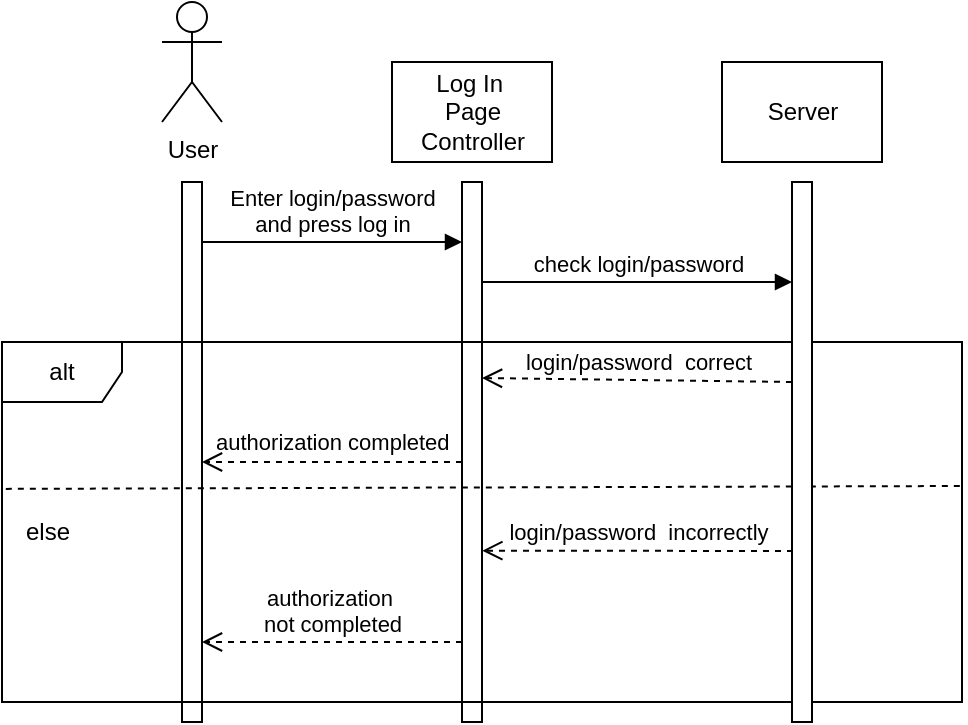 <mxfile version="10.6.5" type="device"><diagram id="siRwZm2TJ5qRPsi5xNm-" name="Page-2"><mxGraphModel dx="1837" dy="633" grid="1" gridSize="10" guides="1" tooltips="1" connect="1" arrows="1" fold="1" page="1" pageScale="1" pageWidth="827" pageHeight="1169" math="0" shadow="0"><root><mxCell id="cFeXidQmRiA9V5vP0OaS-0"/><mxCell id="cFeXidQmRiA9V5vP0OaS-1" parent="cFeXidQmRiA9V5vP0OaS-0"/><mxCell id="cFeXidQmRiA9V5vP0OaS-2" value="User&lt;br&gt;" style="shape=umlActor;verticalLabelPosition=bottom;labelBackgroundColor=#ffffff;verticalAlign=top;html=1;outlineConnect=0;" parent="cFeXidQmRiA9V5vP0OaS-1" vertex="1"><mxGeometry x="20" y="30" width="30" height="60" as="geometry"/></mxCell><mxCell id="cFeXidQmRiA9V5vP0OaS-3" value="" style="html=1;points=[];perimeter=orthogonalPerimeter;" parent="cFeXidQmRiA9V5vP0OaS-1" vertex="1"><mxGeometry x="30" y="120" width="10" height="270" as="geometry"/></mxCell><mxCell id="cFeXidQmRiA9V5vP0OaS-4" value="Enter login/password &lt;br&gt;and press log in" style="html=1;verticalAlign=bottom;endArrow=block;" parent="cFeXidQmRiA9V5vP0OaS-1" edge="1"><mxGeometry width="80" relative="1" as="geometry"><mxPoint x="40" y="150" as="sourcePoint"/><mxPoint x="170" y="150" as="targetPoint"/></mxGeometry></mxCell><mxCell id="cFeXidQmRiA9V5vP0OaS-5" value="" style="html=1;points=[];perimeter=orthogonalPerimeter;" parent="cFeXidQmRiA9V5vP0OaS-1" vertex="1"><mxGeometry x="170" y="120" width="10" height="270" as="geometry"/></mxCell><mxCell id="cFeXidQmRiA9V5vP0OaS-6" value="Log In&amp;nbsp;&lt;br&gt;Page&lt;br&gt;Controller&lt;br&gt;" style="html=1;" parent="cFeXidQmRiA9V5vP0OaS-1" vertex="1"><mxGeometry x="135" y="60" width="80" height="50" as="geometry"/></mxCell><mxCell id="cFeXidQmRiA9V5vP0OaS-7" value="alt&lt;br&gt;" style="shape=umlFrame;whiteSpace=wrap;html=1;" parent="cFeXidQmRiA9V5vP0OaS-1" vertex="1"><mxGeometry x="-60" y="200" width="480" height="180" as="geometry"/></mxCell><mxCell id="cFeXidQmRiA9V5vP0OaS-8" value="" style="endArrow=none;dashed=1;html=1;entryX=1.001;entryY=0.4;entryDx=0;entryDy=0;entryPerimeter=0;exitX=0.004;exitY=0.408;exitDx=0;exitDy=0;exitPerimeter=0;" parent="cFeXidQmRiA9V5vP0OaS-1" source="cFeXidQmRiA9V5vP0OaS-7" target="cFeXidQmRiA9V5vP0OaS-7" edge="1"><mxGeometry width="50" height="50" relative="1" as="geometry"><mxPoint x="-50" y="280" as="sourcePoint"/><mxPoint x="560" y="309.8" as="targetPoint"/></mxGeometry></mxCell><mxCell id="cFeXidQmRiA9V5vP0OaS-9" value="else" style="text;html=1;resizable=0;points=[];autosize=1;align=left;verticalAlign=top;spacingTop=-4;" parent="cFeXidQmRiA9V5vP0OaS-1" vertex="1"><mxGeometry x="-50" y="285" width="40" height="20" as="geometry"/></mxCell><mxCell id="cFeXidQmRiA9V5vP0OaS-10" value="" style="html=1;points=[];perimeter=orthogonalPerimeter;" parent="cFeXidQmRiA9V5vP0OaS-1" vertex="1"><mxGeometry x="335" y="120" width="10" height="270" as="geometry"/></mxCell><mxCell id="cFeXidQmRiA9V5vP0OaS-11" value="Server" style="html=1;" parent="cFeXidQmRiA9V5vP0OaS-1" vertex="1"><mxGeometry x="300" y="60" width="80" height="50" as="geometry"/></mxCell><mxCell id="cFeXidQmRiA9V5vP0OaS-15" value="check login/password" style="html=1;verticalAlign=bottom;endArrow=block;" parent="cFeXidQmRiA9V5vP0OaS-1" target="cFeXidQmRiA9V5vP0OaS-10" edge="1"><mxGeometry width="80" relative="1" as="geometry"><mxPoint x="180" y="170" as="sourcePoint"/><mxPoint x="330" y="170" as="targetPoint"/></mxGeometry></mxCell><mxCell id="cFeXidQmRiA9V5vP0OaS-16" value="login/password&amp;nbsp; correct" style="html=1;verticalAlign=bottom;endArrow=open;dashed=1;endSize=8;entryX=0.5;entryY=0.1;entryDx=0;entryDy=0;entryPerimeter=0;" parent="cFeXidQmRiA9V5vP0OaS-1" target="cFeXidQmRiA9V5vP0OaS-7" edge="1"><mxGeometry relative="1" as="geometry"><mxPoint x="335" y="220" as="sourcePoint"/><mxPoint x="195" y="220" as="targetPoint"/></mxGeometry></mxCell><mxCell id="cFeXidQmRiA9V5vP0OaS-17" value="" style="html=1;verticalAlign=bottom;endArrow=open;dashed=1;endSize=8;" parent="cFeXidQmRiA9V5vP0OaS-1" target="cFeXidQmRiA9V5vP0OaS-3" edge="1"><mxGeometry relative="1" as="geometry"><mxPoint x="170" y="260" as="sourcePoint"/><mxPoint x="60" y="260.333" as="targetPoint"/></mxGeometry></mxCell><mxCell id="cFeXidQmRiA9V5vP0OaS-18" value="&lt;font style=&quot;font-size: 11px&quot;&gt;authorization completed&lt;/font&gt;" style="text;html=1;resizable=0;points=[];autosize=1;align=left;verticalAlign=top;spacingTop=-4;" parent="cFeXidQmRiA9V5vP0OaS-1" vertex="1"><mxGeometry x="45" y="240" width="130" height="20" as="geometry"/></mxCell><mxCell id="cFeXidQmRiA9V5vP0OaS-19" value="login/password&amp;nbsp; incorrectly" style="html=1;verticalAlign=bottom;endArrow=open;dashed=1;endSize=8;entryX=0.5;entryY=0.1;entryDx=0;entryDy=0;entryPerimeter=0;" parent="cFeXidQmRiA9V5vP0OaS-1" edge="1"><mxGeometry relative="1" as="geometry"><mxPoint x="335.5" y="304.5" as="sourcePoint"/><mxPoint x="180.167" y="304.333" as="targetPoint"/></mxGeometry></mxCell><mxCell id="cFeXidQmRiA9V5vP0OaS-22" value="&lt;span&gt;authorization&amp;nbsp;&lt;/span&gt;&lt;br&gt;&lt;span&gt;not&amp;nbsp;completed&lt;/span&gt;" style="html=1;verticalAlign=bottom;endArrow=open;dashed=1;endSize=8;" parent="cFeXidQmRiA9V5vP0OaS-1" target="cFeXidQmRiA9V5vP0OaS-3" edge="1"><mxGeometry relative="1" as="geometry"><mxPoint x="170" y="350" as="sourcePoint"/><mxPoint x="90" y="350" as="targetPoint"/></mxGeometry></mxCell></root></mxGraphModel></diagram><diagram id="SKN1GfWL3r0dHMtr54oB" name="Page-3"><mxGraphModel dx="1524" dy="437" grid="1" gridSize="10" guides="1" tooltips="1" connect="1" arrows="1" fold="1" page="1" pageScale="1" pageWidth="827" pageHeight="1169" math="0" shadow="0"><root><mxCell id="uFHrbTlPfSKIFnj-6cBl-0"/><mxCell id="uFHrbTlPfSKIFnj-6cBl-1" parent="uFHrbTlPfSKIFnj-6cBl-0"/><mxCell id="LwqJW1qSVDUw0tlt1W54-0" value="User&lt;br&gt;" style="shape=umlActor;verticalLabelPosition=bottom;labelBackgroundColor=#ffffff;verticalAlign=top;html=1;outlineConnect=0;" parent="uFHrbTlPfSKIFnj-6cBl-1" vertex="1"><mxGeometry x="20" y="30" width="30" height="60" as="geometry"/></mxCell><mxCell id="LwqJW1qSVDUw0tlt1W54-1" value="" style="html=1;points=[];perimeter=orthogonalPerimeter;" parent="uFHrbTlPfSKIFnj-6cBl-1" vertex="1"><mxGeometry x="30" y="130" width="10" height="440" as="geometry"/></mxCell><mxCell id="-EkqElo27QHbBNmD6bG6-0" value="Start Page&lt;br&gt;&amp;nbsp;Controller" style="html=1;" parent="uFHrbTlPfSKIFnj-6cBl-1" vertex="1"><mxGeometry x="135" y="60" width="80" height="50" as="geometry"/></mxCell><mxCell id="-EkqElo27QHbBNmD6bG6-1" value="" style="html=1;points=[];perimeter=orthogonalPerimeter;" parent="uFHrbTlPfSKIFnj-6cBl-1" vertex="1"><mxGeometry x="170" y="130" width="10" height="440" as="geometry"/></mxCell><mxCell id="-EkqElo27QHbBNmD6bG6-2" value="Tap &quot;My profile&quot;" style="html=1;verticalAlign=bottom;endArrow=block;exitX=1.16;exitY=0.069;exitDx=0;exitDy=0;exitPerimeter=0;" parent="uFHrbTlPfSKIFnj-6cBl-1" source="LwqJW1qSVDUw0tlt1W54-1" target="-EkqElo27QHbBNmD6bG6-1" edge="1"><mxGeometry width="80" relative="1" as="geometry"><mxPoint x="40" y="170" as="sourcePoint"/><mxPoint x="120" y="170" as="targetPoint"/></mxGeometry></mxCell><mxCell id="-EkqElo27QHbBNmD6bG6-3" value="&amp;nbsp;Profile Page&amp;nbsp;&lt;br&gt;Controller&lt;br&gt;" style="html=1;" parent="uFHrbTlPfSKIFnj-6cBl-1" vertex="1"><mxGeometry x="300" y="60" width="80" height="50" as="geometry"/></mxCell><mxCell id="-EkqElo27QHbBNmD6bG6-4" value="" style="html=1;points=[];perimeter=orthogonalPerimeter;" parent="uFHrbTlPfSKIFnj-6cBl-1" vertex="1"><mxGeometry x="330" y="130" width="10" height="440" as="geometry"/></mxCell><mxCell id="-EkqElo27QHbBNmD6bG6-5" value="Enter data into &quot;Key skills&quot;" style="html=1;verticalAlign=bottom;endArrow=block;exitX=1.16;exitY=0.069;exitDx=0;exitDy=0;exitPerimeter=0;" parent="uFHrbTlPfSKIFnj-6cBl-1" target="-EkqElo27QHbBNmD6bG6-4" edge="1"><mxGeometry width="80" relative="1" as="geometry"><mxPoint x="180" y="190" as="sourcePoint"/><mxPoint x="308" y="190" as="targetPoint"/></mxGeometry></mxCell><mxCell id="O_R8_u2rQACgV_-1ztCd-0" value="alt&lt;br&gt;" style="shape=umlFrame;whiteSpace=wrap;html=1;" parent="uFHrbTlPfSKIFnj-6cBl-1" vertex="1"><mxGeometry x="-50" y="210" width="600" height="160" as="geometry"/></mxCell><mxCell id="O_R8_u2rQACgV_-1ztCd-1" value="" style="endArrow=none;dashed=1;html=1;exitX=-0.003;exitY=0.501;exitDx=0;exitDy=0;exitPerimeter=0;" parent="uFHrbTlPfSKIFnj-6cBl-1" source="O_R8_u2rQACgV_-1ztCd-0" edge="1"><mxGeometry width="50" height="50" relative="1" as="geometry"><mxPoint x="-40" y="470" as="sourcePoint"/><mxPoint x="550" y="290" as="targetPoint"/></mxGeometry></mxCell><mxCell id="O_R8_u2rQACgV_-1ztCd-2" value="else" style="text;html=1;resizable=0;points=[];autosize=1;align=left;verticalAlign=top;spacingTop=-4;" parent="uFHrbTlPfSKIFnj-6cBl-1" vertex="1"><mxGeometry x="-40.5" y="300" width="40" height="20" as="geometry"/></mxCell><mxCell id="O_R8_u2rQACgV_-1ztCd-3" value="Server" style="html=1;" parent="uFHrbTlPfSKIFnj-6cBl-1" vertex="1"><mxGeometry x="430" y="60" width="80" height="50" as="geometry"/></mxCell><mxCell id="O_R8_u2rQACgV_-1ztCd-4" value="" style="html=1;points=[];perimeter=orthogonalPerimeter;" parent="uFHrbTlPfSKIFnj-6cBl-1" vertex="1"><mxGeometry x="465" y="130" width="10" height="440" as="geometry"/></mxCell><mxCell id="f8u2JN5sal7q-T6vffth-0" value="Changed" style="html=1;verticalAlign=bottom;endArrow=block;" parent="uFHrbTlPfSKIFnj-6cBl-1" target="O_R8_u2rQACgV_-1ztCd-4" edge="1"><mxGeometry width="80" relative="1" as="geometry"><mxPoint x="340" y="240" as="sourcePoint"/><mxPoint x="450" y="230" as="targetPoint"/></mxGeometry></mxCell><mxCell id="f8u2JN5sal7q-T6vffth-5" value="Changed" style="html=1;verticalAlign=bottom;endArrow=block;" parent="uFHrbTlPfSKIFnj-6cBl-1" edge="1"><mxGeometry width="80" relative="1" as="geometry"><mxPoint x="340.0" y="309.5" as="sourcePoint"/><mxPoint x="465" y="309.5" as="targetPoint"/></mxGeometry></mxCell><mxCell id="f8u2JN5sal7q-T6vffth-6" value="No" style="html=1;verticalAlign=bottom;endArrow=open;dashed=1;endSize=8;exitX=-0.1;exitY=0.555;exitDx=0;exitDy=0;exitPerimeter=0;" parent="uFHrbTlPfSKIFnj-6cBl-1" edge="1"><mxGeometry relative="1" as="geometry"><mxPoint x="464.333" y="350.167" as="sourcePoint"/><mxPoint x="340.0" y="350.167" as="targetPoint"/></mxGeometry></mxCell><mxCell id="f8u2JN5sal7q-T6vffth-7" value="Yes" style="html=1;verticalAlign=bottom;endArrow=open;dashed=1;endSize=8;" parent="uFHrbTlPfSKIFnj-6cBl-1" target="-EkqElo27QHbBNmD6bG6-4" edge="1"><mxGeometry relative="1" as="geometry"><mxPoint x="465" y="270" as="sourcePoint"/><mxPoint x="345" y="270" as="targetPoint"/></mxGeometry></mxCell><mxCell id="f8u2JN5sal7q-T6vffth-11" value="Enter data into &quot;About student&quot;" style="html=1;verticalAlign=bottom;endArrow=block;" parent="uFHrbTlPfSKIFnj-6cBl-1" target="-EkqElo27QHbBNmD6bG6-4" edge="1"><mxGeometry width="80" relative="1" as="geometry"><mxPoint x="180" y="390" as="sourcePoint"/><mxPoint x="320" y="390" as="targetPoint"/></mxGeometry></mxCell><mxCell id="f8u2JN5sal7q-T6vffth-12" value="alt&lt;br&gt;" style="shape=umlFrame;whiteSpace=wrap;html=1;" parent="uFHrbTlPfSKIFnj-6cBl-1" vertex="1"><mxGeometry x="-50" y="400" width="600" height="160" as="geometry"/></mxCell><mxCell id="f8u2JN5sal7q-T6vffth-13" value="Changed" style="html=1;verticalAlign=bottom;endArrow=block;" parent="uFHrbTlPfSKIFnj-6cBl-1" edge="1"><mxGeometry width="80" relative="1" as="geometry"><mxPoint x="340.0" y="424.5" as="sourcePoint"/><mxPoint x="465" y="424.5" as="targetPoint"/></mxGeometry></mxCell><mxCell id="f8u2JN5sal7q-T6vffth-14" value="Changed" style="html=1;verticalAlign=bottom;endArrow=block;" parent="uFHrbTlPfSKIFnj-6cBl-1" edge="1"><mxGeometry width="80" relative="1" as="geometry"><mxPoint x="340.0" y="494" as="sourcePoint"/><mxPoint x="465" y="494" as="targetPoint"/></mxGeometry></mxCell><mxCell id="f8u2JN5sal7q-T6vffth-15" value="No" style="html=1;verticalAlign=bottom;endArrow=open;dashed=1;endSize=8;exitX=-0.1;exitY=0.555;exitDx=0;exitDy=0;exitPerimeter=0;" parent="uFHrbTlPfSKIFnj-6cBl-1" edge="1"><mxGeometry relative="1" as="geometry"><mxPoint x="464.333" y="534.667" as="sourcePoint"/><mxPoint x="340.0" y="534.667" as="targetPoint"/></mxGeometry></mxCell><mxCell id="f8u2JN5sal7q-T6vffth-16" value="Yes" style="html=1;verticalAlign=bottom;endArrow=open;dashed=1;endSize=8;" parent="uFHrbTlPfSKIFnj-6cBl-1" edge="1"><mxGeometry relative="1" as="geometry"><mxPoint x="465" y="454.5" as="sourcePoint"/><mxPoint x="340.0" y="454.5" as="targetPoint"/></mxGeometry></mxCell><mxCell id="f8u2JN5sal7q-T6vffth-17" value="" style="endArrow=none;dashed=1;html=1;exitX=-0.003;exitY=0.501;exitDx=0;exitDy=0;exitPerimeter=0;" parent="uFHrbTlPfSKIFnj-6cBl-1" edge="1"><mxGeometry width="50" height="50" relative="1" as="geometry"><mxPoint x="-50" y="470.333" as="sourcePoint"/><mxPoint x="551.5" y="470" as="targetPoint"/></mxGeometry></mxCell><mxCell id="f8u2JN5sal7q-T6vffth-18" value="else" style="text;html=1;resizable=0;points=[];autosize=1;align=left;verticalAlign=top;spacingTop=-4;" parent="uFHrbTlPfSKIFnj-6cBl-1" vertex="1"><mxGeometry x="-40.5" y="480" width="40" height="20" as="geometry"/></mxCell><mxCell id="CkG4UkMAppn4xM32YJ-M-0" value="" style="html=1;verticalAlign=bottom;endArrow=open;dashed=1;endSize=8;" edge="1" parent="uFHrbTlPfSKIFnj-6cBl-1"><mxGeometry relative="1" as="geometry"><mxPoint x="330" y="280" as="sourcePoint"/><mxPoint x="40" y="280" as="targetPoint"/></mxGeometry></mxCell><mxCell id="CkG4UkMAppn4xM32YJ-M-2" value="Show" style="text;html=1;resizable=0;points=[];autosize=1;align=left;verticalAlign=top;spacingTop=-4;" vertex="1" parent="uFHrbTlPfSKIFnj-6cBl-1"><mxGeometry x="190" y="260" width="50" height="20" as="geometry"/></mxCell><mxCell id="CkG4UkMAppn4xM32YJ-M-3" value="" style="html=1;verticalAlign=bottom;endArrow=open;dashed=1;endSize=8;" edge="1" parent="uFHrbTlPfSKIFnj-6cBl-1"><mxGeometry relative="1" as="geometry"><mxPoint x="330.0" y="360" as="sourcePoint"/><mxPoint x="40.0" y="360" as="targetPoint"/></mxGeometry></mxCell><mxCell id="CkG4UkMAppn4xM32YJ-M-4" value="Show" style="text;html=1;resizable=0;points=[];autosize=1;align=left;verticalAlign=top;spacingTop=-4;" vertex="1" parent="uFHrbTlPfSKIFnj-6cBl-1"><mxGeometry x="190" y="340" width="50" height="20" as="geometry"/></mxCell><mxCell id="CkG4UkMAppn4xM32YJ-M-5" value="" style="html=1;verticalAlign=bottom;endArrow=open;dashed=1;endSize=8;" edge="1" parent="uFHrbTlPfSKIFnj-6cBl-1"><mxGeometry relative="1" as="geometry"><mxPoint x="330.0" y="460" as="sourcePoint"/><mxPoint x="40.0" y="460" as="targetPoint"/></mxGeometry></mxCell><mxCell id="CkG4UkMAppn4xM32YJ-M-6" value="Show" style="text;html=1;resizable=0;points=[];autosize=1;align=left;verticalAlign=top;spacingTop=-4;" vertex="1" parent="uFHrbTlPfSKIFnj-6cBl-1"><mxGeometry x="190" y="440" width="50" height="20" as="geometry"/></mxCell><mxCell id="CkG4UkMAppn4xM32YJ-M-7" value="" style="html=1;verticalAlign=bottom;endArrow=open;dashed=1;endSize=8;" edge="1" parent="uFHrbTlPfSKIFnj-6cBl-1"><mxGeometry relative="1" as="geometry"><mxPoint x="330.0" y="550" as="sourcePoint"/><mxPoint x="40.0" y="550" as="targetPoint"/></mxGeometry></mxCell><mxCell id="CkG4UkMAppn4xM32YJ-M-8" value="Show" style="text;html=1;resizable=0;points=[];autosize=1;align=left;verticalAlign=top;spacingTop=-4;" vertex="1" parent="uFHrbTlPfSKIFnj-6cBl-1"><mxGeometry x="190" y="530" width="50" height="20" as="geometry"/></mxCell></root></mxGraphModel></diagram><diagram id="B7kc7rDpu_HUb8TPwBp9" name="Page-4"><mxGraphModel dx="1837" dy="633" grid="1" gridSize="10" guides="1" tooltips="1" connect="1" arrows="1" fold="1" page="1" pageScale="1" pageWidth="827" pageHeight="1169" math="0" shadow="0"><root><mxCell id="xaQ0s5CEwgm8zVaLzOb_-0"/><mxCell id="xaQ0s5CEwgm8zVaLzOb_-1" parent="xaQ0s5CEwgm8zVaLzOb_-0"/><mxCell id="fJjLTVf9ZeYL4xFBycDo-0" value="User&lt;br&gt;" style="shape=umlActor;verticalLabelPosition=bottom;labelBackgroundColor=#ffffff;verticalAlign=top;html=1;outlineConnect=0;" parent="xaQ0s5CEwgm8zVaLzOb_-1" vertex="1"><mxGeometry x="20" y="30" width="30" height="60" as="geometry"/></mxCell><mxCell id="fJjLTVf9ZeYL4xFBycDo-1" value="" style="html=1;points=[];perimeter=orthogonalPerimeter;" parent="xaQ0s5CEwgm8zVaLzOb_-1" vertex="1"><mxGeometry x="30" y="130" width="10" height="340" as="geometry"/></mxCell><mxCell id="Nq8v3oukKBuCOchP4us5-0" value="Start Page&amp;nbsp;&lt;br&gt;Controller&lt;br&gt;" style="html=1;" parent="xaQ0s5CEwgm8zVaLzOb_-1" vertex="1"><mxGeometry x="135" y="60" width="80" height="50" as="geometry"/></mxCell><mxCell id="Nq8v3oukKBuCOchP4us5-1" value="" style="html=1;points=[];perimeter=orthogonalPerimeter;" parent="xaQ0s5CEwgm8zVaLzOb_-1" vertex="1"><mxGeometry x="170" y="130" width="10" height="340" as="geometry"/></mxCell><mxCell id="Nq8v3oukKBuCOchP4us5-2" value="Choose Filter &lt;br&gt;parameters" style="html=1;verticalAlign=bottom;endArrow=block;" parent="xaQ0s5CEwgm8zVaLzOb_-1" target="Nq8v3oukKBuCOchP4us5-1" edge="1"><mxGeometry width="80" relative="1" as="geometry"><mxPoint x="40" y="170" as="sourcePoint"/><mxPoint x="120" y="170" as="targetPoint"/></mxGeometry></mxCell><mxCell id="Nq8v3oukKBuCOchP4us5-4" value="Search Page&lt;br&gt;Controller&lt;br&gt;" style="html=1;" parent="xaQ0s5CEwgm8zVaLzOb_-1" vertex="1"><mxGeometry x="290" y="60" width="80" height="50" as="geometry"/></mxCell><mxCell id="Nq8v3oukKBuCOchP4us5-5" value="" style="html=1;points=[];perimeter=orthogonalPerimeter;" parent="xaQ0s5CEwgm8zVaLzOb_-1" vertex="1"><mxGeometry x="320" y="130" width="10" height="340" as="geometry"/></mxCell><mxCell id="Nq8v3oukKBuCOchP4us5-6" value="enter selected &lt;br&gt;parameters" style="html=1;verticalAlign=bottom;endArrow=block;" parent="xaQ0s5CEwgm8zVaLzOb_-1" target="Nq8v3oukKBuCOchP4us5-5" edge="1"><mxGeometry width="80" relative="1" as="geometry"><mxPoint x="180.0" y="210" as="sourcePoint"/><mxPoint x="310.0" y="210" as="targetPoint"/></mxGeometry></mxCell><mxCell id="Nq8v3oukKBuCOchP4us5-8" value="Server&lt;br&gt;" style="html=1;" parent="xaQ0s5CEwgm8zVaLzOb_-1" vertex="1"><mxGeometry x="413.5" y="60" width="80" height="50" as="geometry"/></mxCell><mxCell id="Nq8v3oukKBuCOchP4us5-9" value="" style="html=1;points=[];perimeter=orthogonalPerimeter;" parent="xaQ0s5CEwgm8zVaLzOb_-1" vertex="1"><mxGeometry x="449" y="130" width="10" height="340" as="geometry"/></mxCell><mxCell id="Nq8v3oukKBuCOchP4us5-10" value="Founded" style="html=1;verticalAlign=bottom;endArrow=block;" parent="xaQ0s5CEwgm8zVaLzOb_-1" target="Nq8v3oukKBuCOchP4us5-9" edge="1"><mxGeometry width="80" relative="1" as="geometry"><mxPoint x="330" y="380" as="sourcePoint"/><mxPoint x="410" y="380" as="targetPoint"/></mxGeometry></mxCell><mxCell id="_NJL-lxNNbjs9rVkln7T-0" value="alt&lt;br&gt;" style="shape=umlFrame;whiteSpace=wrap;html=1;width=50;height=20;" parent="xaQ0s5CEwgm8zVaLzOb_-1" vertex="1"><mxGeometry x="-30" y="250" width="540" height="190" as="geometry"/></mxCell><mxCell id="_NJL-lxNNbjs9rVkln7T-1" value="" style="endArrow=none;dashed=1;html=1;entryX=1;entryY=0.516;entryDx=0;entryDy=0;entryPerimeter=0;" parent="xaQ0s5CEwgm8zVaLzOb_-1" target="_NJL-lxNNbjs9rVkln7T-0" edge="1"><mxGeometry width="50" height="50" relative="1" as="geometry"><mxPoint x="-30" y="349.5" as="sourcePoint"/><mxPoint x="500" y="349" as="targetPoint"/></mxGeometry></mxCell><mxCell id="_NJL-lxNNbjs9rVkln7T-2" value="Founded" style="html=1;verticalAlign=bottom;endArrow=block;" parent="xaQ0s5CEwgm8zVaLzOb_-1" target="Nq8v3oukKBuCOchP4us5-9" edge="1"><mxGeometry width="80" relative="1" as="geometry"><mxPoint x="330" y="280" as="sourcePoint"/><mxPoint x="410.0" y="280" as="targetPoint"/></mxGeometry></mxCell><mxCell id="_NJL-lxNNbjs9rVkln7T-3" value="not found" style="html=1;verticalAlign=bottom;endArrow=open;dashed=1;endSize=8;" parent="xaQ0s5CEwgm8zVaLzOb_-1" target="Nq8v3oukKBuCOchP4us5-5" edge="1"><mxGeometry relative="1" as="geometry"><mxPoint x="449" y="320" as="sourcePoint"/><mxPoint x="369" y="320" as="targetPoint"/></mxGeometry></mxCell><mxCell id="_NJL-lxNNbjs9rVkln7T-4" value="else" style="text;html=1;resizable=0;points=[];autosize=1;align=left;verticalAlign=top;spacingTop=-4;" parent="xaQ0s5CEwgm8zVaLzOb_-1" vertex="1"><mxGeometry x="-20" y="356" width="40" height="20" as="geometry"/></mxCell><mxCell id="_NJL-lxNNbjs9rVkln7T-5" value="Founded" style="html=1;verticalAlign=bottom;endArrow=open;dashed=1;endSize=8;" parent="xaQ0s5CEwgm8zVaLzOb_-1" target="Nq8v3oukKBuCOchP4us5-5" edge="1"><mxGeometry relative="1" as="geometry"><mxPoint x="449" y="410" as="sourcePoint"/><mxPoint x="369" y="410" as="targetPoint"/></mxGeometry></mxCell><mxCell id="FmoV2iYDyGHM0yQinH6J-0" value="" style="html=1;verticalAlign=bottom;endArrow=open;dashed=1;endSize=8;" edge="1" parent="xaQ0s5CEwgm8zVaLzOb_-1"><mxGeometry relative="1" as="geometry"><mxPoint x="325.0" y="430.0" as="sourcePoint"/><mxPoint x="40" y="430" as="targetPoint"/></mxGeometry></mxCell><mxCell id="FmoV2iYDyGHM0yQinH6J-1" value="Show" style="text;html=1;resizable=0;points=[];autosize=1;align=left;verticalAlign=top;spacingTop=-4;" vertex="1" parent="xaQ0s5CEwgm8zVaLzOb_-1"><mxGeometry x="185" y="410" width="50" height="20" as="geometry"/></mxCell></root></mxGraphModel></diagram><diagram id="rTcpgTbKdr8DY8Bub2H6" name="Page-5"><mxGraphModel dx="1837" dy="633" grid="1" gridSize="10" guides="1" tooltips="1" connect="1" arrows="1" fold="1" page="1" pageScale="1" pageWidth="827" pageHeight="1169" math="0" shadow="0"><root><mxCell id="OpFNCJ5bkOZAi4O9VpdN-0"/><mxCell id="OpFNCJ5bkOZAi4O9VpdN-1" parent="OpFNCJ5bkOZAi4O9VpdN-0"/><mxCell id="OoiIT-DsmdHCPFoOymHq-0" value="User&lt;br&gt;" style="shape=umlActor;verticalLabelPosition=bottom;labelBackgroundColor=#ffffff;verticalAlign=top;html=1;outlineConnect=0;" parent="OpFNCJ5bkOZAi4O9VpdN-1" vertex="1"><mxGeometry x="20" y="30" width="30" height="60" as="geometry"/></mxCell><mxCell id="OoiIT-DsmdHCPFoOymHq-1" value="" style="html=1;points=[];perimeter=orthogonalPerimeter;" parent="OpFNCJ5bkOZAi4O9VpdN-1" vertex="1"><mxGeometry x="30" y="130" width="10" height="260" as="geometry"/></mxCell><mxCell id="voarsiV1k78b59aAxX8X-0" value="Start Page&amp;nbsp;&lt;br&gt;Controller&lt;br&gt;" style="html=1;" parent="OpFNCJ5bkOZAi4O9VpdN-1" vertex="1"><mxGeometry x="120" y="60" width="80" height="50" as="geometry"/></mxCell><mxCell id="voarsiV1k78b59aAxX8X-1" value="" style="html=1;points=[];perimeter=orthogonalPerimeter;" parent="OpFNCJ5bkOZAi4O9VpdN-1" vertex="1"><mxGeometry x="155" y="130" width="10" height="260" as="geometry"/></mxCell><mxCell id="myTO1U9FuesIG6GmH9I7-0" value="Grades Page&lt;br&gt;Controller&lt;br&gt;" style="html=1;" parent="OpFNCJ5bkOZAi4O9VpdN-1" vertex="1"><mxGeometry x="270" y="60" width="80" height="50" as="geometry"/></mxCell><mxCell id="myTO1U9FuesIG6GmH9I7-1" value="" style="html=1;points=[];perimeter=orthogonalPerimeter;" parent="OpFNCJ5bkOZAi4O9VpdN-1" vertex="1"><mxGeometry x="305" y="130" width="10" height="260" as="geometry"/></mxCell><mxCell id="myTO1U9FuesIG6GmH9I7-2" value="Choose cell &lt;br&gt;in the table" style="html=1;verticalAlign=bottom;endArrow=block;" parent="OpFNCJ5bkOZAi4O9VpdN-1" edge="1"><mxGeometry width="80" relative="1" as="geometry"><mxPoint x="40" y="150" as="sourcePoint"/><mxPoint x="154" y="150" as="targetPoint"/></mxGeometry></mxCell><mxCell id="myTO1U9FuesIG6GmH9I7-3" value="Choose color,grade &lt;br&gt;and write comment" style="html=1;verticalAlign=bottom;endArrow=block;" parent="OpFNCJ5bkOZAi4O9VpdN-1" edge="1"><mxGeometry width="80" relative="1" as="geometry"><mxPoint x="165.0" y="180" as="sourcePoint"/><mxPoint x="305" y="180" as="targetPoint"/></mxGeometry></mxCell><mxCell id="bhPBNMW74cf-XBfTl9pK-2" value="Server&lt;br&gt;" style="html=1;" parent="OpFNCJ5bkOZAi4O9VpdN-1" vertex="1"><mxGeometry x="390" y="60" width="80" height="50" as="geometry"/></mxCell><mxCell id="bhPBNMW74cf-XBfTl9pK-3" value="" style="html=1;points=[];perimeter=orthogonalPerimeter;" parent="OpFNCJ5bkOZAi4O9VpdN-1" vertex="1"><mxGeometry x="425" y="130" width="10" height="260" as="geometry"/></mxCell><mxCell id="KUDXQW6G7fAM4VBeRkUr-0" value="alt&lt;br&gt;" style="shape=umlFrame;whiteSpace=wrap;html=1;width=50;height=20;" parent="OpFNCJ5bkOZAi4O9VpdN-1" vertex="1"><mxGeometry x="-30" y="230" width="510" height="140" as="geometry"/></mxCell><mxCell id="KUDXQW6G7fAM4VBeRkUr-1" value="Grade was choosen" style="html=1;verticalAlign=bottom;endArrow=block;" parent="OpFNCJ5bkOZAi4O9VpdN-1" edge="1"><mxGeometry width="80" relative="1" as="geometry"><mxPoint x="315.0" y="210" as="sourcePoint"/><mxPoint x="425" y="210" as="targetPoint"/></mxGeometry></mxCell><mxCell id="KUDXQW6G7fAM4VBeRkUr-2" value="Error" style="html=1;verticalAlign=bottom;endArrow=open;dashed=1;endSize=8;" parent="OpFNCJ5bkOZAi4O9VpdN-1" target="myTO1U9FuesIG6GmH9I7-1" edge="1"><mxGeometry relative="1" as="geometry"><mxPoint x="425" y="250" as="sourcePoint"/><mxPoint x="335" y="250" as="targetPoint"/></mxGeometry></mxCell><mxCell id="KUDXQW6G7fAM4VBeRkUr-4" value="" style="endArrow=none;dashed=1;html=1;entryX=1.003;entryY=0.357;entryDx=0;entryDy=0;entryPerimeter=0;exitX=-0.003;exitY=0.363;exitDx=0;exitDy=0;exitPerimeter=0;" parent="OpFNCJ5bkOZAi4O9VpdN-1" source="KUDXQW6G7fAM4VBeRkUr-0" target="KUDXQW6G7fAM4VBeRkUr-0" edge="1"><mxGeometry width="50" height="50" relative="1" as="geometry"><mxPoint x="-30" y="600" as="sourcePoint"/><mxPoint x="20" y="550" as="targetPoint"/></mxGeometry></mxCell><mxCell id="KUDXQW6G7fAM4VBeRkUr-5" value="else" style="text;html=1;resizable=0;points=[];autosize=1;align=left;verticalAlign=top;spacingTop=-4;" parent="OpFNCJ5bkOZAi4O9VpdN-1" vertex="1"><mxGeometry x="-20.5" y="290" width="40" height="20" as="geometry"/></mxCell><mxCell id="KUDXQW6G7fAM4VBeRkUr-6" value="Update data" style="html=1;verticalAlign=bottom;endArrow=open;dashed=1;endSize=8;" parent="OpFNCJ5bkOZAi4O9VpdN-1" edge="1"><mxGeometry relative="1" as="geometry"><mxPoint x="425" y="309.5" as="sourcePoint"/><mxPoint x="315.0" y="309.5" as="targetPoint"/></mxGeometry></mxCell><mxCell id="KUDXQW6G7fAM4VBeRkUr-7" value="Choose cell&amp;nbsp;&lt;br&gt;in the table" style="html=1;verticalAlign=bottom;endArrow=open;dashed=1;endSize=8;" parent="OpFNCJ5bkOZAi4O9VpdN-1" target="voarsiV1k78b59aAxX8X-1" edge="1"><mxGeometry relative="1" as="geometry"><mxPoint x="305" y="350" as="sourcePoint"/><mxPoint x="195.0" y="350" as="targetPoint"/></mxGeometry></mxCell></root></mxGraphModel></diagram><diagram id="jcvQM-3i1L2L87WuQ-ZU" name="Page-6"><mxGraphModel dx="1010" dy="633" grid="1" gridSize="10" guides="1" tooltips="1" connect="1" arrows="1" fold="1" page="1" pageScale="1" pageWidth="827" pageHeight="1169" math="0" shadow="0"><root><mxCell id="HCkIwnkVAJrG5kI90EwY-0"/><mxCell id="HCkIwnkVAJrG5kI90EwY-1" parent="HCkIwnkVAJrG5kI90EwY-0"/><mxCell id="nvT9jjmluDDYtvtSKf94-0" value="User&lt;br&gt;" style="shape=umlActor;verticalLabelPosition=bottom;labelBackgroundColor=#ffffff;verticalAlign=top;html=1;outlineConnect=0;" parent="HCkIwnkVAJrG5kI90EwY-1" vertex="1"><mxGeometry x="20" y="30" width="30" height="60" as="geometry"/></mxCell><mxCell id="RDV_P2LdK6H0SH6pvm41-1" value="Object Page&lt;br&gt;Controller&lt;br&gt;" style="html=1;" parent="HCkIwnkVAJrG5kI90EwY-1" vertex="1"><mxGeometry x="140" y="50" width="80" height="50" as="geometry"/></mxCell><mxCell id="RDV_P2LdK6H0SH6pvm41-3" value="" style="html=1;points=[];perimeter=orthogonalPerimeter;" parent="HCkIwnkVAJrG5kI90EwY-1" vertex="1"><mxGeometry x="30" y="120" width="10" height="120" as="geometry"/></mxCell><mxCell id="RDV_P2LdK6H0SH6pvm41-5" value="" style="html=1;points=[];perimeter=orthogonalPerimeter;" parent="HCkIwnkVAJrG5kI90EwY-1" vertex="1"><mxGeometry x="175" y="120" width="10" height="120" as="geometry"/></mxCell><mxCell id="APW3XX41xdQO8aRfPrFe-0" value="Tap &quot;go to table&quot; &lt;br&gt;on chooses &lt;br&gt;group and object" style="html=1;verticalAlign=bottom;endArrow=block;entryX=-0.108;entryY=0.213;entryDx=0;entryDy=0;entryPerimeter=0;exitX=1.112;exitY=0.213;exitDx=0;exitDy=0;exitPerimeter=0;" parent="HCkIwnkVAJrG5kI90EwY-1" source="RDV_P2LdK6H0SH6pvm41-3" target="RDV_P2LdK6H0SH6pvm41-5" edge="1"><mxGeometry width="80" relative="1" as="geometry"><mxPoint x="40" y="150" as="sourcePoint"/><mxPoint x="120" y="150" as="targetPoint"/></mxGeometry></mxCell><mxCell id="APW3XX41xdQO8aRfPrFe-1" value="show grades page" style="html=1;verticalAlign=bottom;endArrow=open;dashed=1;endSize=8;" parent="HCkIwnkVAJrG5kI90EwY-1" target="RDV_P2LdK6H0SH6pvm41-3" edge="1"><mxGeometry x="-0.032" relative="1" as="geometry"><mxPoint x="175" y="200" as="sourcePoint"/><mxPoint x="95" y="200" as="targetPoint"/><mxPoint as="offset"/></mxGeometry></mxCell></root></mxGraphModel></diagram></mxfile>